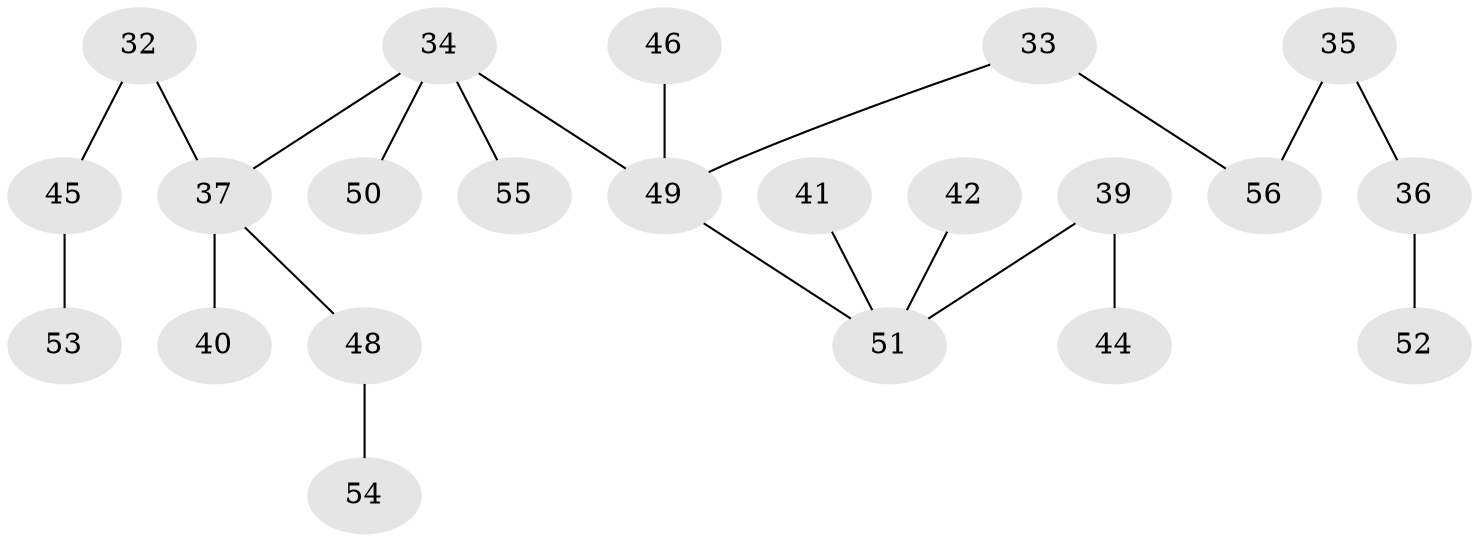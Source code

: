 // original degree distribution, {5: 0.03571428571428571, 3: 0.2857142857142857, 2: 0.19642857142857142, 1: 0.4642857142857143, 4: 0.017857142857142856}
// Generated by graph-tools (version 1.1) at 2025/55/03/04/25 21:55:39]
// undirected, 22 vertices, 21 edges
graph export_dot {
graph [start="1"]
  node [color=gray90,style=filled];
  32 [super="+30"];
  33 [super="+17+19+25+21"];
  34 [super="+3"];
  35;
  36;
  37 [super="+13+26"];
  39;
  40;
  41;
  42 [super="+24+28"];
  44;
  45;
  46;
  48 [super="+47"];
  49 [super="+18+31"];
  50;
  51 [super="+10+9+11+22+15"];
  52;
  53;
  54;
  55;
  56 [super="+23"];
  32 -- 45;
  32 -- 37;
  33 -- 56;
  33 -- 49;
  34 -- 50;
  34 -- 55;
  34 -- 37;
  34 -- 49;
  35 -- 36;
  35 -- 56;
  36 -- 52;
  37 -- 40;
  37 -- 48;
  39 -- 44;
  39 -- 51;
  41 -- 51;
  42 -- 51;
  45 -- 53;
  46 -- 49;
  48 -- 54;
  49 -- 51;
}
